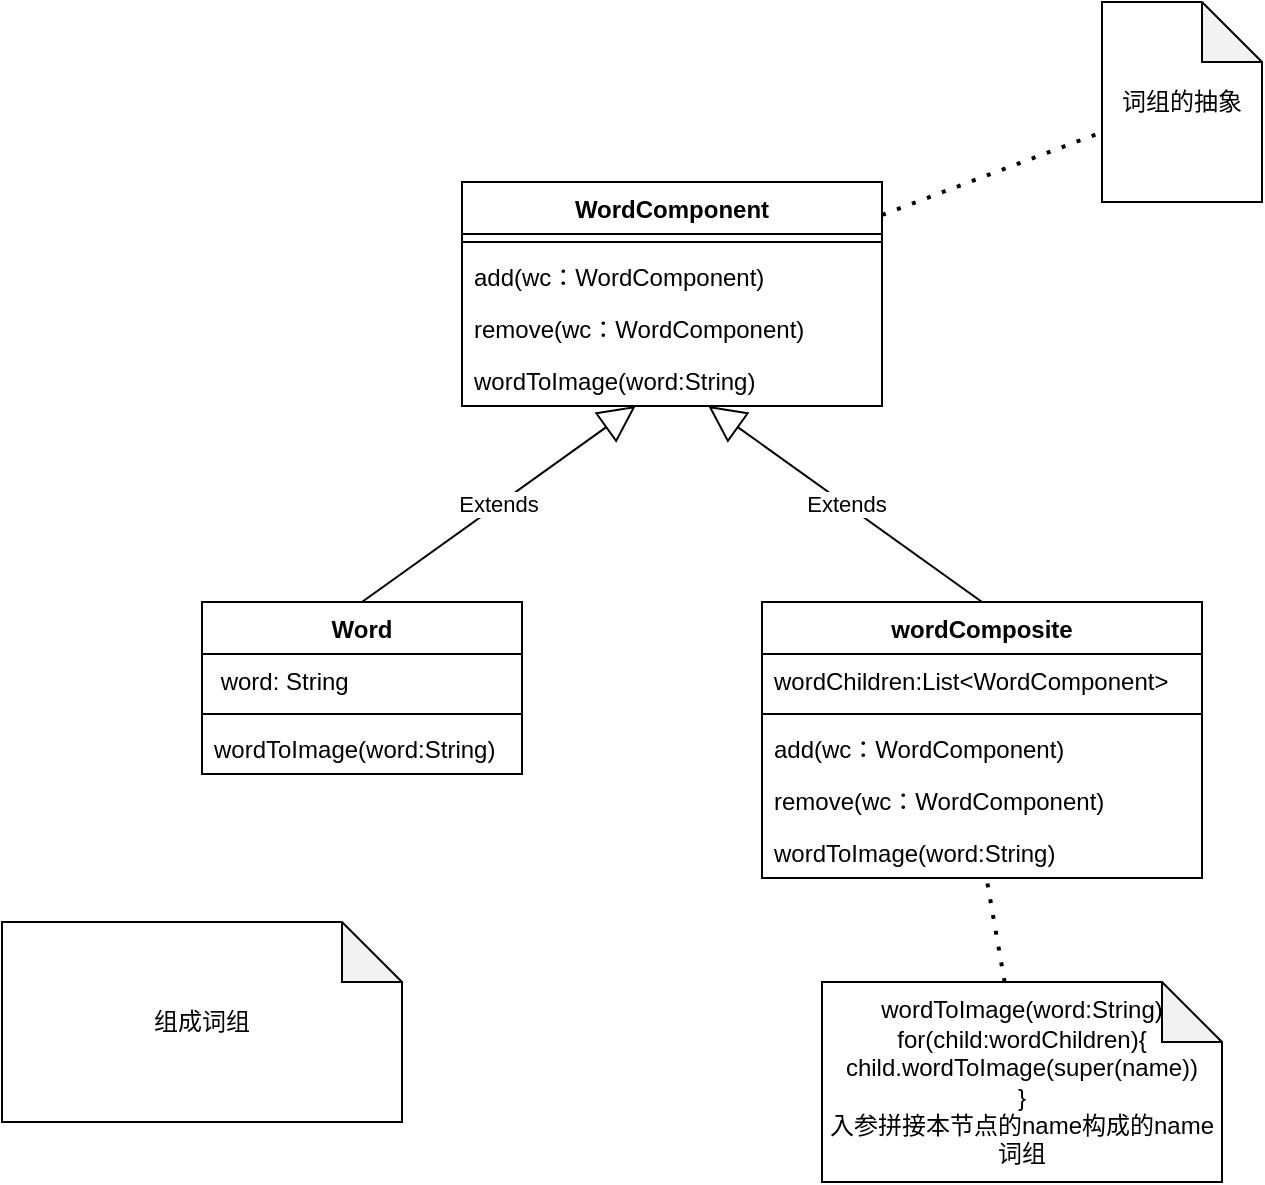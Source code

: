 <mxfile version="20.8.23" type="github">
  <diagram id="C5RBs43oDa-KdzZeNtuy" name="Page-1">
    <mxGraphModel dx="1120" dy="452" grid="1" gridSize="10" guides="1" tooltips="1" connect="1" arrows="1" fold="1" page="1" pageScale="1" pageWidth="827" pageHeight="1169" math="0" shadow="0">
      <root>
        <mxCell id="WIyWlLk6GJQsqaUBKTNV-0" />
        <mxCell id="WIyWlLk6GJQsqaUBKTNV-1" parent="WIyWlLk6GJQsqaUBKTNV-0" />
        <mxCell id="yQq68o5WZJDf7F2LKcGU-19" value="WordComponent" style="swimlane;fontStyle=1;align=center;verticalAlign=top;childLayout=stackLayout;horizontal=1;startSize=26;horizontalStack=0;resizeParent=1;resizeParentMax=0;resizeLast=0;collapsible=1;marginBottom=0;" vertex="1" parent="WIyWlLk6GJQsqaUBKTNV-1">
          <mxGeometry x="270" y="190" width="210" height="112" as="geometry" />
        </mxCell>
        <mxCell id="yQq68o5WZJDf7F2LKcGU-20" value="" style="line;strokeWidth=1;fillColor=none;align=left;verticalAlign=middle;spacingTop=-1;spacingLeft=3;spacingRight=3;rotatable=0;labelPosition=right;points=[];portConstraint=eastwest;strokeColor=inherit;" vertex="1" parent="yQq68o5WZJDf7F2LKcGU-19">
          <mxGeometry y="26" width="210" height="8" as="geometry" />
        </mxCell>
        <mxCell id="yQq68o5WZJDf7F2LKcGU-21" value="add(wc：WordComponent)" style="text;strokeColor=none;fillColor=none;align=left;verticalAlign=top;spacingLeft=4;spacingRight=4;overflow=hidden;rotatable=0;points=[[0,0.5],[1,0.5]];portConstraint=eastwest;" vertex="1" parent="yQq68o5WZJDf7F2LKcGU-19">
          <mxGeometry y="34" width="210" height="26" as="geometry" />
        </mxCell>
        <mxCell id="yQq68o5WZJDf7F2LKcGU-22" value="remove(wc：WordComponent)" style="text;strokeColor=none;fillColor=none;align=left;verticalAlign=top;spacingLeft=4;spacingRight=4;overflow=hidden;rotatable=0;points=[[0,0.5],[1,0.5]];portConstraint=eastwest;" vertex="1" parent="yQq68o5WZJDf7F2LKcGU-19">
          <mxGeometry y="60" width="210" height="26" as="geometry" />
        </mxCell>
        <mxCell id="yQq68o5WZJDf7F2LKcGU-38" value="wordToImage(word:String)" style="text;strokeColor=none;fillColor=none;align=left;verticalAlign=top;spacingLeft=4;spacingRight=4;overflow=hidden;rotatable=0;points=[[0,0.5],[1,0.5]];portConstraint=eastwest;" vertex="1" parent="yQq68o5WZJDf7F2LKcGU-19">
          <mxGeometry y="86" width="210" height="26" as="geometry" />
        </mxCell>
        <mxCell id="yQq68o5WZJDf7F2LKcGU-24" value="词组的抽象" style="shape=note;whiteSpace=wrap;html=1;backgroundOutline=1;darkOpacity=0.05;" vertex="1" parent="WIyWlLk6GJQsqaUBKTNV-1">
          <mxGeometry x="590" y="100" width="80" height="100" as="geometry" />
        </mxCell>
        <mxCell id="yQq68o5WZJDf7F2LKcGU-25" value="" style="endArrow=none;dashed=1;html=1;dashPattern=1 3;strokeWidth=2;rounded=0;" edge="1" parent="WIyWlLk6GJQsqaUBKTNV-1" source="yQq68o5WZJDf7F2LKcGU-19" target="yQq68o5WZJDf7F2LKcGU-24">
          <mxGeometry width="50" height="50" relative="1" as="geometry">
            <mxPoint x="470" y="250" as="sourcePoint" />
            <mxPoint x="520" y="200" as="targetPoint" />
          </mxGeometry>
        </mxCell>
        <mxCell id="yQq68o5WZJDf7F2LKcGU-26" value="Word" style="swimlane;fontStyle=1;align=center;verticalAlign=top;childLayout=stackLayout;horizontal=1;startSize=26;horizontalStack=0;resizeParent=1;resizeParentMax=0;resizeLast=0;collapsible=1;marginBottom=0;" vertex="1" parent="WIyWlLk6GJQsqaUBKTNV-1">
          <mxGeometry x="140" y="400" width="160" height="86" as="geometry" />
        </mxCell>
        <mxCell id="yQq68o5WZJDf7F2LKcGU-27" value=" word: String" style="text;strokeColor=none;fillColor=none;align=left;verticalAlign=top;spacingLeft=4;spacingRight=4;overflow=hidden;rotatable=0;points=[[0,0.5],[1,0.5]];portConstraint=eastwest;" vertex="1" parent="yQq68o5WZJDf7F2LKcGU-26">
          <mxGeometry y="26" width="160" height="26" as="geometry" />
        </mxCell>
        <mxCell id="yQq68o5WZJDf7F2LKcGU-28" value="" style="line;strokeWidth=1;fillColor=none;align=left;verticalAlign=middle;spacingTop=-1;spacingLeft=3;spacingRight=3;rotatable=0;labelPosition=right;points=[];portConstraint=eastwest;strokeColor=inherit;" vertex="1" parent="yQq68o5WZJDf7F2LKcGU-26">
          <mxGeometry y="52" width="160" height="8" as="geometry" />
        </mxCell>
        <mxCell id="yQq68o5WZJDf7F2LKcGU-39" value="wordToImage(word:String)" style="text;strokeColor=none;fillColor=none;align=left;verticalAlign=top;spacingLeft=4;spacingRight=4;overflow=hidden;rotatable=0;points=[[0,0.5],[1,0.5]];portConstraint=eastwest;" vertex="1" parent="yQq68o5WZJDf7F2LKcGU-26">
          <mxGeometry y="60" width="160" height="26" as="geometry" />
        </mxCell>
        <mxCell id="yQq68o5WZJDf7F2LKcGU-30" value="Extends" style="endArrow=block;endSize=16;endFill=0;html=1;rounded=0;exitX=0.5;exitY=0;exitDx=0;exitDy=0;" edge="1" parent="WIyWlLk6GJQsqaUBKTNV-1" source="yQq68o5WZJDf7F2LKcGU-26">
          <mxGeometry width="160" relative="1" as="geometry">
            <mxPoint x="350" y="400" as="sourcePoint" />
            <mxPoint x="356.847" y="302" as="targetPoint" />
          </mxGeometry>
        </mxCell>
        <mxCell id="yQq68o5WZJDf7F2LKcGU-31" value="wordComposite" style="swimlane;fontStyle=1;align=center;verticalAlign=top;childLayout=stackLayout;horizontal=1;startSize=26;horizontalStack=0;resizeParent=1;resizeParentMax=0;resizeLast=0;collapsible=1;marginBottom=0;" vertex="1" parent="WIyWlLk6GJQsqaUBKTNV-1">
          <mxGeometry x="420" y="400" width="220" height="138" as="geometry" />
        </mxCell>
        <mxCell id="yQq68o5WZJDf7F2LKcGU-32" value="wordChildren:List&lt;WordComponent&gt;" style="text;strokeColor=none;fillColor=none;align=left;verticalAlign=top;spacingLeft=4;spacingRight=4;overflow=hidden;rotatable=0;points=[[0,0.5],[1,0.5]];portConstraint=eastwest;" vertex="1" parent="yQq68o5WZJDf7F2LKcGU-31">
          <mxGeometry y="26" width="220" height="26" as="geometry" />
        </mxCell>
        <mxCell id="yQq68o5WZJDf7F2LKcGU-33" value="" style="line;strokeWidth=1;fillColor=none;align=left;verticalAlign=middle;spacingTop=-1;spacingLeft=3;spacingRight=3;rotatable=0;labelPosition=right;points=[];portConstraint=eastwest;strokeColor=inherit;" vertex="1" parent="yQq68o5WZJDf7F2LKcGU-31">
          <mxGeometry y="52" width="220" height="8" as="geometry" />
        </mxCell>
        <mxCell id="yQq68o5WZJDf7F2LKcGU-34" value="add(wc：WordComponent)" style="text;strokeColor=none;fillColor=none;align=left;verticalAlign=top;spacingLeft=4;spacingRight=4;overflow=hidden;rotatable=0;points=[[0,0.5],[1,0.5]];portConstraint=eastwest;" vertex="1" parent="yQq68o5WZJDf7F2LKcGU-31">
          <mxGeometry y="60" width="220" height="26" as="geometry" />
        </mxCell>
        <mxCell id="yQq68o5WZJDf7F2LKcGU-36" value="remove(wc：WordComponent)" style="text;strokeColor=none;fillColor=none;align=left;verticalAlign=top;spacingLeft=4;spacingRight=4;overflow=hidden;rotatable=0;points=[[0,0.5],[1,0.5]];portConstraint=eastwest;" vertex="1" parent="yQq68o5WZJDf7F2LKcGU-31">
          <mxGeometry y="86" width="220" height="26" as="geometry" />
        </mxCell>
        <mxCell id="yQq68o5WZJDf7F2LKcGU-35" value="wordToImage(word:String)" style="text;strokeColor=none;fillColor=none;align=left;verticalAlign=top;spacingLeft=4;spacingRight=4;overflow=hidden;rotatable=0;points=[[0,0.5],[1,0.5]];portConstraint=eastwest;" vertex="1" parent="yQq68o5WZJDf7F2LKcGU-31">
          <mxGeometry y="112" width="220" height="26" as="geometry" />
        </mxCell>
        <mxCell id="yQq68o5WZJDf7F2LKcGU-37" value="Extends" style="endArrow=block;endSize=16;endFill=0;html=1;rounded=0;exitX=0.5;exitY=0;exitDx=0;exitDy=0;" edge="1" parent="WIyWlLk6GJQsqaUBKTNV-1" source="yQq68o5WZJDf7F2LKcGU-31">
          <mxGeometry width="160" relative="1" as="geometry">
            <mxPoint x="550" y="370" as="sourcePoint" />
            <mxPoint x="393.153" y="302" as="targetPoint" />
          </mxGeometry>
        </mxCell>
        <mxCell id="yQq68o5WZJDf7F2LKcGU-40" value="wordToImage(word:String)&lt;br&gt;for(child:wordChildren){&lt;br&gt;child.wordToImage(super(name))&lt;br&gt;}&lt;br&gt;入参拼接本节点的name构成的name词组" style="shape=note;whiteSpace=wrap;html=1;backgroundOutline=1;darkOpacity=0.05;" vertex="1" parent="WIyWlLk6GJQsqaUBKTNV-1">
          <mxGeometry x="450" y="590" width="200" height="100" as="geometry" />
        </mxCell>
        <mxCell id="yQq68o5WZJDf7F2LKcGU-42" value="" style="endArrow=none;dashed=1;html=1;dashPattern=1 3;strokeWidth=2;rounded=0;" edge="1" parent="WIyWlLk6GJQsqaUBKTNV-1" source="yQq68o5WZJDf7F2LKcGU-40" target="yQq68o5WZJDf7F2LKcGU-35">
          <mxGeometry width="50" height="50" relative="1" as="geometry">
            <mxPoint x="340" y="640" as="sourcePoint" />
            <mxPoint x="390" y="590" as="targetPoint" />
          </mxGeometry>
        </mxCell>
        <mxCell id="yQq68o5WZJDf7F2LKcGU-43" value="组成词组" style="shape=note;whiteSpace=wrap;html=1;backgroundOutline=1;darkOpacity=0.05;" vertex="1" parent="WIyWlLk6GJQsqaUBKTNV-1">
          <mxGeometry x="40" y="560" width="200" height="100" as="geometry" />
        </mxCell>
      </root>
    </mxGraphModel>
  </diagram>
</mxfile>
